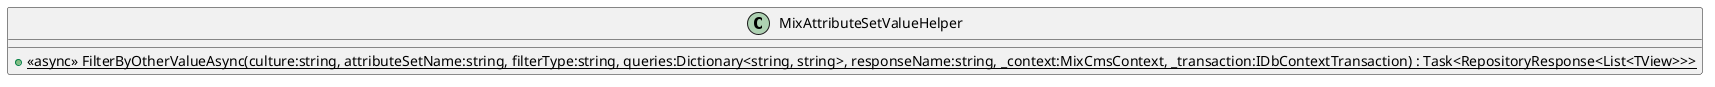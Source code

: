 @startuml
class MixAttributeSetValueHelper {
    + {static} <<async>> FilterByOtherValueAsync(culture:string, attributeSetName:string, filterType:string, queries:Dictionary<string, string>, responseName:string, _context:MixCmsContext, _transaction:IDbContextTransaction) : Task<RepositoryResponse<List<TView>>>
}
@enduml
